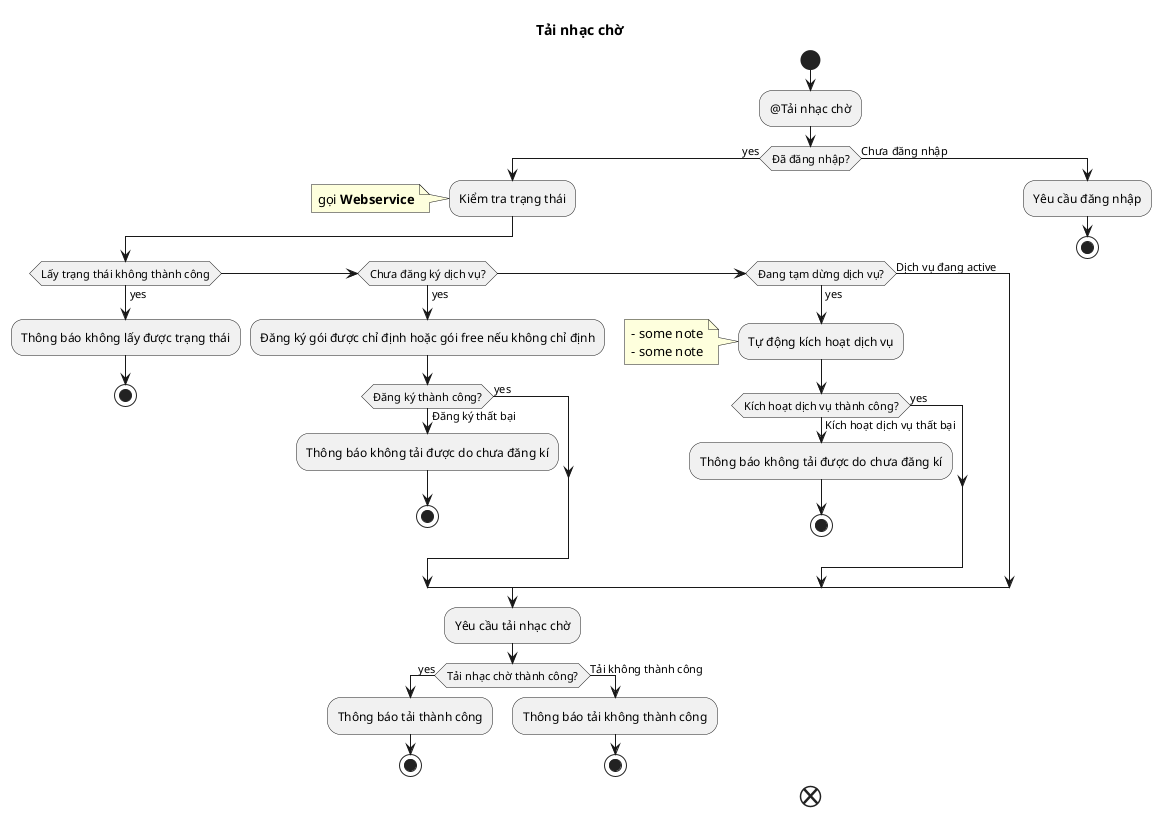 @startuml

title Tải nhạc chờ

start
:@Tải nhạc chờ;
if (Đã đăng nhập?) then (yes)
  :Kiểm tra trạng thái;
  note left
    gọi **Webservice**
  end note
  if (Lấy trạng thái không thành công) then (yes)
    :Thông báo không lấy được trạng thái;
    stop
  elseif (Chưa đăng ký dịch vụ?) then (yes)
    :Đăng ký gói được chỉ định hoặc gói free nếu không chỉ định;
    if (Đăng ký thành công?) then (yes)
    else (Đăng ký thất bại)
      :Thông báo không tải được do chưa đăng kí;
      stop
    endif
  elseif (Đang tạm dừng dịch vụ?) then (yes)
    :Tự động kích hoạt dịch vụ;
    note left
    - some note
    - some note
    end note
    if (Kích hoạt dịch vụ thành công?) then (yes)
    else (Kích hoạt dịch vụ thất bại)
      :Thông báo không tải được do chưa đăng kí;
      stop
    endif
  else (Dịch vụ đang active)
  endif
  :Yêu cầu tải nhạc chờ;
  if (Tải nhạc chờ thành công?) then (yes)
    :Thông báo tải thành công;
    stop
  else (Tải không thành công)
    :Thông báo tải không thành công;
    stop
  endif
else (Chưa đăng nhập)
  :Yêu cầu đăng nhập;
  stop
endif
end
@enduml
